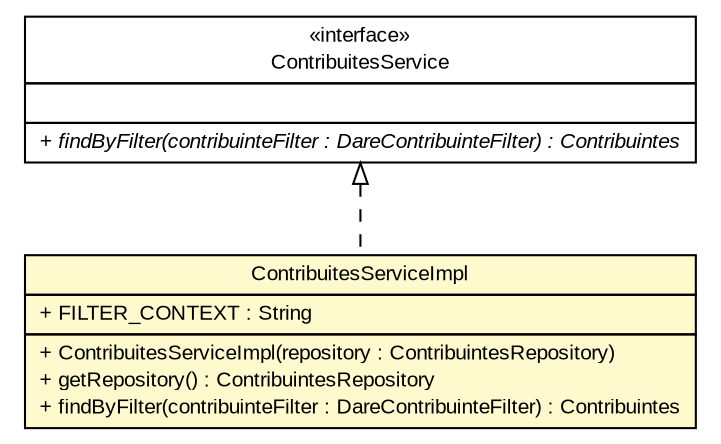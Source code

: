 #!/usr/local/bin/dot
#
# Class diagram 
# Generated by UMLGraph version R5_6 (http://www.umlgraph.org/)
#

digraph G {
	edge [fontname="arial",fontsize=10,labelfontname="arial",labelfontsize=10];
	node [fontname="arial",fontsize=10,shape=plaintext];
	nodesep=0.25;
	ranksep=0.5;
	// br.gov.to.sefaz.arr.dare.service.ContribuitesService
	c50770 [label=<<table title="br.gov.to.sefaz.arr.dare.service.ContribuitesService" border="0" cellborder="1" cellspacing="0" cellpadding="2" port="p" href="../ContribuitesService.html">
		<tr><td><table border="0" cellspacing="0" cellpadding="1">
<tr><td align="center" balign="center"> &#171;interface&#187; </td></tr>
<tr><td align="center" balign="center"> ContribuitesService </td></tr>
		</table></td></tr>
		<tr><td><table border="0" cellspacing="0" cellpadding="1">
<tr><td align="left" balign="left">  </td></tr>
		</table></td></tr>
		<tr><td><table border="0" cellspacing="0" cellpadding="1">
<tr><td align="left" balign="left"><font face="arial italic" point-size="10.0"> + findByFilter(contribuinteFilter : DareContribuinteFilter) : Contribuintes </font></td></tr>
		</table></td></tr>
		</table>>, URL="../ContribuitesService.html", fontname="arial", fontcolor="black", fontsize=10.0];
	// br.gov.to.sefaz.arr.dare.service.impl.ContribuitesServiceImpl
	c50779 [label=<<table title="br.gov.to.sefaz.arr.dare.service.impl.ContribuitesServiceImpl" border="0" cellborder="1" cellspacing="0" cellpadding="2" port="p" bgcolor="lemonChiffon" href="./ContribuitesServiceImpl.html">
		<tr><td><table border="0" cellspacing="0" cellpadding="1">
<tr><td align="center" balign="center"> ContribuitesServiceImpl </td></tr>
		</table></td></tr>
		<tr><td><table border="0" cellspacing="0" cellpadding="1">
<tr><td align="left" balign="left"> + FILTER_CONTEXT : String </td></tr>
		</table></td></tr>
		<tr><td><table border="0" cellspacing="0" cellpadding="1">
<tr><td align="left" balign="left"> + ContribuitesServiceImpl(repository : ContribuintesRepository) </td></tr>
<tr><td align="left" balign="left"> + getRepository() : ContribuintesRepository </td></tr>
<tr><td align="left" balign="left"> + findByFilter(contribuinteFilter : DareContribuinteFilter) : Contribuintes </td></tr>
		</table></td></tr>
		</table>>, URL="./ContribuitesServiceImpl.html", fontname="arial", fontcolor="black", fontsize=10.0];
	//br.gov.to.sefaz.arr.dare.service.impl.ContribuitesServiceImpl implements br.gov.to.sefaz.arr.dare.service.ContribuitesService
	c50770:p -> c50779:p [dir=back,arrowtail=empty,style=dashed];
}

